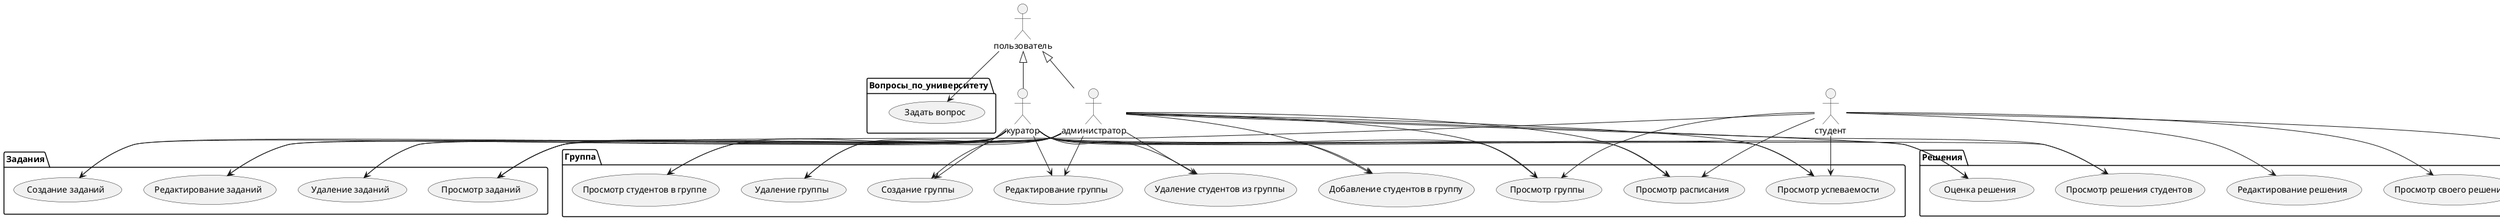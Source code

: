 @startuml univerese usecase 

:пользователь: as user
:студент: as student
:администратор: as admin
:куратор: as mentor

user <|-- admin
user <|-- mentor

package Задания {
    usecase "Просмотр заданий" as view_tasks
    usecase "Редактирование заданий" as edit_tasks
    usecase "Создание заданий" as create_tasks
    usecase "Удаление заданий" as delete_tasks

    student --> view_tasks
    
    mentor --> view_tasks
    mentor --> edit_tasks
    mentor --> create_tasks
    mentor --> delete_tasks

    admin --> view_tasks
    admin --> edit_tasks
    admin --> create_tasks
    admin --> delete_tasks

}

package Решения {
    usecase "Отправка решения" as send_solution
    usecase "Просмотр своего решения" as view_solution
    usecase "Просмотр решения студентов" as view_students_solutions
    usecase "Оценка решения" as mark_solution
    usecase "Редактирование решения" as edit_solution

    student --> send_solution
    student --> view_solution
    student --> edit_solution

    mentor --> view_students_solutions
    mentor --> mark_solution

    admin --> view_students_solutions
    admin --> mark_solution
}


package Вопросы_по_университету {
    usecase "Задать вопрос" as ask_question
    
    user --> ask_question
}

package Группа {
    usecase "Просмотр группы" as view_group
    usecase "Просмотр успеваемости" as view_performance
    usecase "Просмотр расписания" as view_schedule
    usecase "Редактирование группы" as edit_group
    usecase "Создание группы" as create_group
    usecase "Удаление группы" as delete_group
    usecase "Просмотр студентов в группе" as view_students
    usecase "Добавление студентов в группу" as add_students
    usecase "Удаление студентов из группы" as delete_students

    student --> view_group
    student --> view_performance
    student --> view_schedule

    mentor --> view_group
    mentor --> view_performance
    mentor --> view_schedule
    mentor --> edit_group
    mentor --> create_group
    mentor --> delete_group
    mentor --> view_students
    mentor --> add_students
    mentor --> delete_students


    admin --> view_group
    admin --> view_performance
    admin --> view_schedule
    admin --> edit_group
    admin --> create_group
    admin --> delete_group
    admin --> view_students
    admin --> add_students
    admin --> delete_students

}



